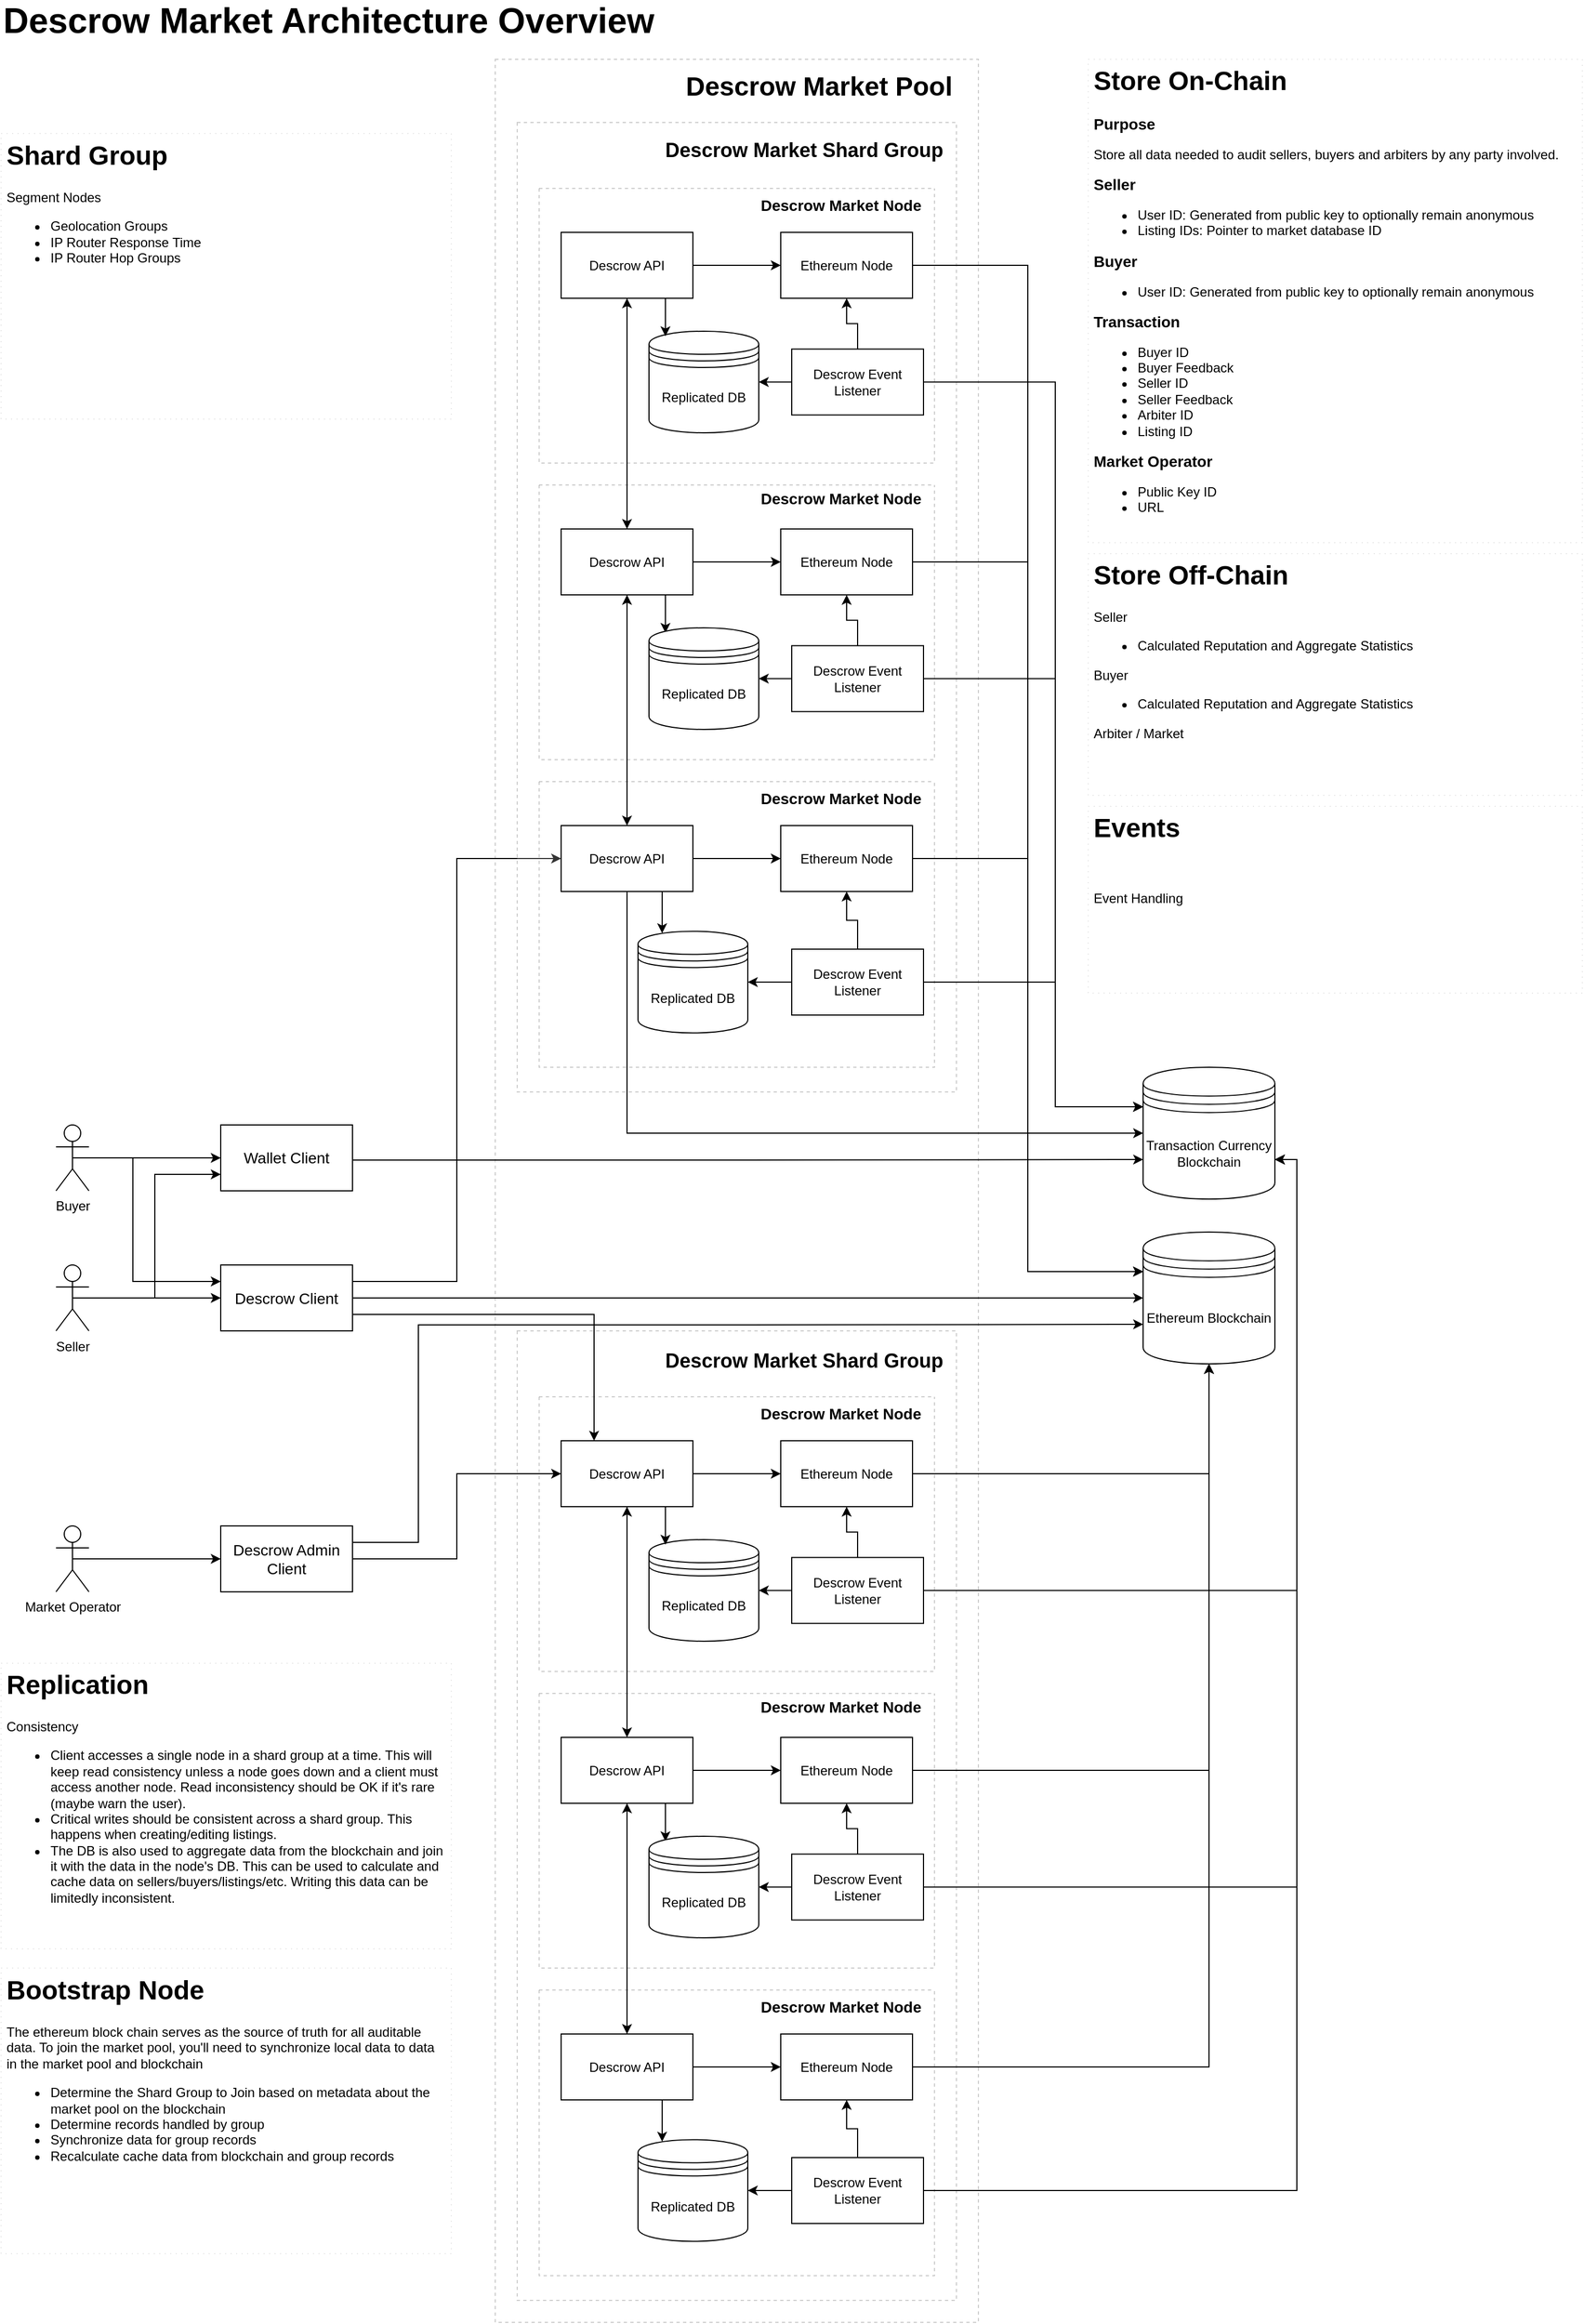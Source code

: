<mxfile version="20.3.0" type="device"><diagram id="4SYXTvYhCKzH0S9V3mdc" name="Page-1"><mxGraphModel dx="1867" dy="3417" grid="1" gridSize="10" guides="1" tooltips="1" connect="1" arrows="1" fold="1" page="1" pageScale="1" pageWidth="850" pageHeight="1100" math="0" shadow="0"><root><mxCell id="0"/><mxCell id="1" parent="0"/><mxCell id="hU6dBp0h9KIgF-U4AlRv-44" value="" style="whiteSpace=wrap;html=1;dashed=1;fontSize=14;fillColor=default;opacity=20;" parent="1" vertex="1"><mxGeometry x="470" y="-2130" width="440" height="2060" as="geometry"/></mxCell><mxCell id="CXzWnXxWSU0eWp2F25f5-41" value="" style="whiteSpace=wrap;html=1;dashed=1;fontSize=14;fillColor=default;opacity=20;" parent="1" vertex="1"><mxGeometry x="490" y="-972.5" width="400" height="882.5" as="geometry"/></mxCell><mxCell id="CXzWnXxWSU0eWp2F25f5-1" value="Ethereum Blockchain" style="shape=datastore;whiteSpace=wrap;html=1;" parent="1" vertex="1"><mxGeometry x="1060" y="-1062.5" width="120" height="120" as="geometry"/></mxCell><mxCell id="CXzWnXxWSU0eWp2F25f5-3" value="&lt;h1&gt;Store On-Chain&lt;/h1&gt;&lt;p&gt;&lt;span style=&quot;font-size: 14px;&quot;&gt;&lt;b&gt;Purpose&lt;/b&gt;&lt;/span&gt;&lt;/p&gt;&lt;p&gt;Store all data needed to audit sellers, buyers and arbiters by any party involved.&lt;/p&gt;&lt;p&gt;&lt;b&gt;&lt;font style=&quot;font-size: 14px;&quot;&gt;Seller&lt;/font&gt;&lt;/b&gt;&lt;/p&gt;&lt;p&gt;&lt;/p&gt;&lt;ul&gt;&lt;li&gt;User ID: Generated from public key to optionally remain anonymous&lt;/li&gt;&lt;li&gt;Listing IDs: Pointer to market database ID&lt;/li&gt;&lt;/ul&gt;&lt;p&gt;&lt;/p&gt;&lt;p&gt;&lt;b&gt;&lt;font style=&quot;font-size: 14px;&quot;&gt;Buyer&lt;/font&gt;&lt;/b&gt;&lt;/p&gt;&lt;ul&gt;&lt;li&gt;User ID: Generated from public key to optionally remain anonymous&lt;/li&gt;&lt;/ul&gt;&lt;p&gt;&lt;b&gt;&lt;font style=&quot;font-size: 14px;&quot;&gt;Transaction&lt;/font&gt;&lt;/b&gt;&lt;/p&gt;&lt;p&gt;&lt;/p&gt;&lt;ul&gt;&lt;li&gt;Buyer ID&lt;/li&gt;&lt;li&gt;Buyer Feedback&lt;/li&gt;&lt;li&gt;Seller ID&lt;/li&gt;&lt;li&gt;Seller Feedback&lt;/li&gt;&lt;li&gt;Arbiter ID&lt;/li&gt;&lt;li&gt;Listing ID&lt;/li&gt;&lt;/ul&gt;&lt;p&gt;&lt;/p&gt;&lt;p&gt;&lt;span style=&quot;font-size: 14px;&quot;&gt;&lt;b&gt;Market Operator&lt;/b&gt;&lt;/span&gt;&lt;/p&gt;&lt;p&gt;&lt;/p&gt;&lt;ul&gt;&lt;li&gt;Public Key ID&lt;/li&gt;&lt;li&gt;URL&lt;/li&gt;&lt;/ul&gt;&lt;p&gt;&lt;/p&gt;" style="text;html=1;fillColor=default;spacing=5;spacingTop=-20;whiteSpace=wrap;overflow=hidden;dashed=1;dashPattern=1 4;strokeColor=#878787;opacity=20;" parent="1" vertex="1"><mxGeometry x="1010" y="-2130" width="450" height="440" as="geometry"/></mxCell><mxCell id="rEeF9iGyH6-HWNjxxXI2-4" style="edgeStyle=orthogonalEdgeStyle;rounded=0;orthogonalLoop=1;jettySize=auto;html=1;exitX=0.5;exitY=0.5;exitDx=0;exitDy=0;exitPerimeter=0;entryX=0;entryY=0.5;entryDx=0;entryDy=0;" edge="1" parent="1" source="CXzWnXxWSU0eWp2F25f5-11" target="CXzWnXxWSU0eWp2F25f5-84"><mxGeometry relative="1" as="geometry"/></mxCell><mxCell id="rEeF9iGyH6-HWNjxxXI2-9" style="edgeStyle=orthogonalEdgeStyle;rounded=0;orthogonalLoop=1;jettySize=auto;html=1;exitX=0.5;exitY=0.5;exitDx=0;exitDy=0;exitPerimeter=0;entryX=0;entryY=0.25;entryDx=0;entryDy=0;" edge="1" parent="1" source="CXzWnXxWSU0eWp2F25f5-11" target="CXzWnXxWSU0eWp2F25f5-27"><mxGeometry relative="1" as="geometry"><Array as="points"><mxPoint x="140" y="-1130"/><mxPoint x="140" y="-1017"/></Array></mxGeometry></mxCell><mxCell id="CXzWnXxWSU0eWp2F25f5-11" value="Buyer" style="shape=umlActor;verticalLabelPosition=bottom;verticalAlign=top;html=1;outlineConnect=0;" parent="1" vertex="1"><mxGeometry x="70" y="-1160" width="30" height="60" as="geometry"/></mxCell><mxCell id="rEeF9iGyH6-HWNjxxXI2-5" style="edgeStyle=orthogonalEdgeStyle;rounded=0;orthogonalLoop=1;jettySize=auto;html=1;exitX=0.5;exitY=0.5;exitDx=0;exitDy=0;exitPerimeter=0;entryX=0;entryY=0.5;entryDx=0;entryDy=0;" edge="1" parent="1" source="CXzWnXxWSU0eWp2F25f5-13" target="CXzWnXxWSU0eWp2F25f5-27"><mxGeometry relative="1" as="geometry"/></mxCell><mxCell id="rEeF9iGyH6-HWNjxxXI2-7" style="edgeStyle=orthogonalEdgeStyle;rounded=0;orthogonalLoop=1;jettySize=auto;html=1;exitX=0.5;exitY=0.5;exitDx=0;exitDy=0;exitPerimeter=0;entryX=0;entryY=0.75;entryDx=0;entryDy=0;" edge="1" parent="1" source="CXzWnXxWSU0eWp2F25f5-13" target="CXzWnXxWSU0eWp2F25f5-84"><mxGeometry relative="1" as="geometry"/></mxCell><mxCell id="CXzWnXxWSU0eWp2F25f5-13" value="Seller" style="shape=umlActor;verticalLabelPosition=bottom;verticalAlign=top;html=1;outlineConnect=0;" parent="1" vertex="1"><mxGeometry x="70" y="-1032.5" width="30" height="60" as="geometry"/></mxCell><mxCell id="CXzWnXxWSU0eWp2F25f5-15" value="&lt;h1&gt;Store Off-Chain&lt;/h1&gt;&lt;p&gt;Seller&lt;/p&gt;&lt;p&gt;&lt;/p&gt;&lt;ul&gt;&lt;li&gt;&lt;span style=&quot;background-color: initial;&quot;&gt;Calculated Reputation and Aggregate Statistics&lt;/span&gt;&lt;/li&gt;&lt;/ul&gt;&lt;p&gt;&lt;/p&gt;&lt;p&gt;&lt;/p&gt;&lt;p&gt;Buyer&lt;/p&gt;&lt;ul&gt;&lt;li&gt;Calculated Reputation and Aggregate Statistics&lt;/li&gt;&lt;/ul&gt;&lt;p&gt;Arbiter / Market&lt;/p&gt;&lt;p&gt;&lt;br&gt;&lt;/p&gt;&lt;p&gt;&lt;br&gt;&lt;/p&gt;" style="text;html=1;fillColor=default;spacing=5;spacingTop=-20;whiteSpace=wrap;overflow=hidden;dashed=1;dashPattern=1 4;strokeColor=#878787;opacity=20;" parent="1" vertex="1"><mxGeometry x="1010" y="-1680" width="450" height="220" as="geometry"/></mxCell><mxCell id="CXzWnXxWSU0eWp2F25f5-31" style="edgeStyle=orthogonalEdgeStyle;orthogonalLoop=1;jettySize=auto;html=1;exitX=1;exitY=0.5;exitDx=0;exitDy=0;entryX=0;entryY=0.5;entryDx=0;entryDy=0;fontSize=14;rounded=0;" parent="1" source="CXzWnXxWSU0eWp2F25f5-27" target="CXzWnXxWSU0eWp2F25f5-1" edge="1"><mxGeometry relative="1" as="geometry"/></mxCell><mxCell id="CXzWnXxWSU0eWp2F25f5-80" style="edgeStyle=orthogonalEdgeStyle;orthogonalLoop=1;jettySize=auto;html=1;exitX=1;exitY=0.75;exitDx=0;exitDy=0;entryX=0.25;entryY=0;entryDx=0;entryDy=0;fontSize=14;rounded=0;" parent="1" source="CXzWnXxWSU0eWp2F25f5-27" target="CXzWnXxWSU0eWp2F25f5-21" edge="1"><mxGeometry relative="1" as="geometry"/></mxCell><mxCell id="hU6dBp0h9KIgF-U4AlRv-48" style="edgeStyle=orthogonalEdgeStyle;orthogonalLoop=1;jettySize=auto;html=1;exitX=1;exitY=0.25;exitDx=0;exitDy=0;entryX=0;entryY=0.5;entryDx=0;entryDy=0;fontSize=24;rounded=0;" parent="1" source="CXzWnXxWSU0eWp2F25f5-27" target="hU6dBp0h9KIgF-U4AlRv-24" edge="1"><mxGeometry relative="1" as="geometry"/></mxCell><mxCell id="CXzWnXxWSU0eWp2F25f5-27" value="&lt;span style=&quot;font-weight: normal;&quot;&gt;Descrow Client&lt;/span&gt;" style="whiteSpace=wrap;html=1;fontSize=14;fontStyle=1;" parent="1" vertex="1"><mxGeometry x="220" y="-1032.5" width="120" height="60" as="geometry"/></mxCell><mxCell id="CXzWnXxWSU0eWp2F25f5-37" value="" style="swimlane;startSize=0;fontSize=14;dashed=1;fillColor=default;opacity=20;" parent="1" vertex="1"><mxGeometry x="510" y="-912.5" width="360" height="250" as="geometry"/></mxCell><mxCell id="CXzWnXxWSU0eWp2F25f5-21" value="Descrow API" style="whiteSpace=wrap;html=1;" parent="CXzWnXxWSU0eWp2F25f5-37" vertex="1"><mxGeometry x="20" y="40" width="120" height="60" as="geometry"/></mxCell><mxCell id="CXzWnXxWSU0eWp2F25f5-10" value="Ethereum Node" style="whiteSpace=wrap;html=1;" parent="CXzWnXxWSU0eWp2F25f5-37" vertex="1"><mxGeometry x="220" y="40" width="120" height="60" as="geometry"/></mxCell><mxCell id="CXzWnXxWSU0eWp2F25f5-33" style="edgeStyle=orthogonalEdgeStyle;orthogonalLoop=1;jettySize=auto;html=1;exitX=1;exitY=0.5;exitDx=0;exitDy=0;entryX=0;entryY=0.5;entryDx=0;entryDy=0;fontSize=14;rounded=0;" parent="CXzWnXxWSU0eWp2F25f5-37" source="CXzWnXxWSU0eWp2F25f5-21" target="CXzWnXxWSU0eWp2F25f5-10" edge="1"><mxGeometry relative="1" as="geometry"/></mxCell><mxCell id="CXzWnXxWSU0eWp2F25f5-2" value="Replicated DB" style="shape=datastore;whiteSpace=wrap;html=1;" parent="CXzWnXxWSU0eWp2F25f5-37" vertex="1"><mxGeometry x="100" y="130" width="100" height="92.5" as="geometry"/></mxCell><mxCell id="CXzWnXxWSU0eWp2F25f5-38" value="&lt;b&gt;Descrow Market Node&lt;/b&gt;" style="text;html=1;strokeColor=none;fillColor=none;align=right;verticalAlign=middle;whiteSpace=wrap;fontSize=14;" parent="CXzWnXxWSU0eWp2F25f5-37" vertex="1"><mxGeometry x="200" width="150" height="30" as="geometry"/></mxCell><mxCell id="CXzWnXxWSU0eWp2F25f5-90" style="edgeStyle=orthogonalEdgeStyle;orthogonalLoop=1;jettySize=auto;html=1;exitX=0.75;exitY=1;exitDx=0;exitDy=0;entryX=0.15;entryY=0.05;entryDx=0;entryDy=0;fontSize=14;entryPerimeter=0;rounded=0;" parent="CXzWnXxWSU0eWp2F25f5-37" source="CXzWnXxWSU0eWp2F25f5-21" target="CXzWnXxWSU0eWp2F25f5-2" edge="1"><mxGeometry relative="1" as="geometry"><mxPoint x="110" y="120" as="sourcePoint"/><mxPoint x="110" y="330" as="targetPoint"/></mxGeometry></mxCell><mxCell id="CXzWnXxWSU0eWp2F25f5-134" style="edgeStyle=orthogonalEdgeStyle;orthogonalLoop=1;jettySize=auto;html=1;exitX=0.5;exitY=0;exitDx=0;exitDy=0;entryX=0.5;entryY=1;entryDx=0;entryDy=0;fontSize=16;rounded=0;" parent="CXzWnXxWSU0eWp2F25f5-37" source="CXzWnXxWSU0eWp2F25f5-132" target="CXzWnXxWSU0eWp2F25f5-10" edge="1"><mxGeometry relative="1" as="geometry"/></mxCell><mxCell id="CXzWnXxWSU0eWp2F25f5-132" value="Descrow Event Listener" style="whiteSpace=wrap;html=1;" parent="CXzWnXxWSU0eWp2F25f5-37" vertex="1"><mxGeometry x="230" y="146.25" width="120" height="60" as="geometry"/></mxCell><mxCell id="CXzWnXxWSU0eWp2F25f5-133" style="edgeStyle=orthogonalEdgeStyle;orthogonalLoop=1;jettySize=auto;html=1;exitX=0;exitY=0.5;exitDx=0;exitDy=0;entryX=1;entryY=0.5;entryDx=0;entryDy=0;fontSize=16;rounded=0;" parent="CXzWnXxWSU0eWp2F25f5-37" source="CXzWnXxWSU0eWp2F25f5-132" target="CXzWnXxWSU0eWp2F25f5-2" edge="1"><mxGeometry relative="1" as="geometry"/></mxCell><mxCell id="CXzWnXxWSU0eWp2F25f5-35" style="edgeStyle=orthogonalEdgeStyle;orthogonalLoop=1;jettySize=auto;html=1;exitX=1;exitY=0.5;exitDx=0;exitDy=0;entryX=0.5;entryY=1;entryDx=0;entryDy=0;fontSize=14;rounded=0;" parent="1" source="CXzWnXxWSU0eWp2F25f5-10" target="CXzWnXxWSU0eWp2F25f5-1" edge="1"><mxGeometry relative="1" as="geometry"/></mxCell><mxCell id="CXzWnXxWSU0eWp2F25f5-42" value="&lt;b style=&quot;font-size: 18px;&quot;&gt;&lt;font style=&quot;font-size: 18px;&quot;&gt;Descrow Market Shard Group&lt;/font&gt;&lt;/b&gt;" style="text;html=1;strokeColor=none;fillColor=none;align=right;verticalAlign=middle;whiteSpace=wrap;fontSize=18;" parent="1" vertex="1"><mxGeometry x="620" y="-960" width="260" height="30" as="geometry"/></mxCell><mxCell id="CXzWnXxWSU0eWp2F25f5-57" value="" style="swimlane;startSize=0;fontSize=14;dashed=1;fillColor=default;opacity=20;" parent="1" vertex="1"><mxGeometry x="510" y="-642.5" width="360" height="250" as="geometry"/></mxCell><mxCell id="CXzWnXxWSU0eWp2F25f5-135" style="edgeStyle=orthogonalEdgeStyle;orthogonalLoop=1;jettySize=auto;html=1;exitX=0.75;exitY=1;exitDx=0;exitDy=0;entryX=0.15;entryY=0.05;entryDx=0;entryDy=0;entryPerimeter=0;fontSize=16;rounded=0;" parent="CXzWnXxWSU0eWp2F25f5-57" source="CXzWnXxWSU0eWp2F25f5-58" target="CXzWnXxWSU0eWp2F25f5-62" edge="1"><mxGeometry relative="1" as="geometry"/></mxCell><mxCell id="CXzWnXxWSU0eWp2F25f5-58" value="Descrow API" style="whiteSpace=wrap;html=1;" parent="CXzWnXxWSU0eWp2F25f5-57" vertex="1"><mxGeometry x="20" y="40" width="120" height="60" as="geometry"/></mxCell><mxCell id="CXzWnXxWSU0eWp2F25f5-59" value="Ethereum Node" style="whiteSpace=wrap;html=1;" parent="CXzWnXxWSU0eWp2F25f5-57" vertex="1"><mxGeometry x="220" y="40" width="120" height="60" as="geometry"/></mxCell><mxCell id="CXzWnXxWSU0eWp2F25f5-60" style="edgeStyle=orthogonalEdgeStyle;orthogonalLoop=1;jettySize=auto;html=1;exitX=1;exitY=0.5;exitDx=0;exitDy=0;entryX=0;entryY=0.5;entryDx=0;entryDy=0;fontSize=14;rounded=0;" parent="CXzWnXxWSU0eWp2F25f5-57" source="CXzWnXxWSU0eWp2F25f5-58" target="CXzWnXxWSU0eWp2F25f5-59" edge="1"><mxGeometry relative="1" as="geometry"/></mxCell><mxCell id="CXzWnXxWSU0eWp2F25f5-62" value="Replicated DB" style="shape=datastore;whiteSpace=wrap;html=1;" parent="CXzWnXxWSU0eWp2F25f5-57" vertex="1"><mxGeometry x="100" y="130" width="100" height="92.5" as="geometry"/></mxCell><mxCell id="CXzWnXxWSU0eWp2F25f5-142" style="edgeStyle=orthogonalEdgeStyle;orthogonalLoop=1;jettySize=auto;html=1;exitX=0.5;exitY=0;exitDx=0;exitDy=0;entryX=0.5;entryY=1;entryDx=0;entryDy=0;fontSize=16;rounded=0;" parent="CXzWnXxWSU0eWp2F25f5-57" source="CXzWnXxWSU0eWp2F25f5-136" target="CXzWnXxWSU0eWp2F25f5-59" edge="1"><mxGeometry relative="1" as="geometry"/></mxCell><mxCell id="CXzWnXxWSU0eWp2F25f5-143" style="edgeStyle=orthogonalEdgeStyle;orthogonalLoop=1;jettySize=auto;html=1;exitX=0;exitY=0.5;exitDx=0;exitDy=0;entryX=1;entryY=0.5;entryDx=0;entryDy=0;fontSize=16;rounded=0;" parent="CXzWnXxWSU0eWp2F25f5-57" source="CXzWnXxWSU0eWp2F25f5-136" target="CXzWnXxWSU0eWp2F25f5-62" edge="1"><mxGeometry relative="1" as="geometry"/></mxCell><mxCell id="CXzWnXxWSU0eWp2F25f5-136" value="Descrow Event Listener" style="whiteSpace=wrap;html=1;" parent="CXzWnXxWSU0eWp2F25f5-57" vertex="1"><mxGeometry x="230" y="146.25" width="120" height="60" as="geometry"/></mxCell><mxCell id="hU6dBp0h9KIgF-U4AlRv-46" value="Descrow Market Node" style="text;html=1;strokeColor=none;fillColor=none;align=right;verticalAlign=middle;whiteSpace=wrap;fontSize=14;fontStyle=1;" parent="CXzWnXxWSU0eWp2F25f5-57" vertex="1"><mxGeometry x="200" y="-2.5" width="150" height="30" as="geometry"/></mxCell><mxCell id="CXzWnXxWSU0eWp2F25f5-71" value="" style="swimlane;startSize=0;fontSize=14;dashed=1;fillColor=default;opacity=20;" parent="1" vertex="1"><mxGeometry x="510" y="-372.5" width="360" height="260" as="geometry"/></mxCell><mxCell id="CXzWnXxWSU0eWp2F25f5-72" value="Descrow API" style="whiteSpace=wrap;html=1;" parent="CXzWnXxWSU0eWp2F25f5-71" vertex="1"><mxGeometry x="20" y="40" width="120" height="60" as="geometry"/></mxCell><mxCell id="CXzWnXxWSU0eWp2F25f5-73" value="Ethereum Node" style="whiteSpace=wrap;html=1;" parent="CXzWnXxWSU0eWp2F25f5-71" vertex="1"><mxGeometry x="220" y="40" width="120" height="60" as="geometry"/></mxCell><mxCell id="CXzWnXxWSU0eWp2F25f5-74" style="edgeStyle=orthogonalEdgeStyle;orthogonalLoop=1;jettySize=auto;html=1;exitX=1;exitY=0.5;exitDx=0;exitDy=0;entryX=0;entryY=0.5;entryDx=0;entryDy=0;fontSize=14;rounded=0;" parent="CXzWnXxWSU0eWp2F25f5-71" source="CXzWnXxWSU0eWp2F25f5-72" target="CXzWnXxWSU0eWp2F25f5-73" edge="1"><mxGeometry relative="1" as="geometry"/></mxCell><mxCell id="CXzWnXxWSU0eWp2F25f5-75" style="edgeStyle=orthogonalEdgeStyle;orthogonalLoop=1;jettySize=auto;html=1;exitX=0.75;exitY=1;exitDx=0;exitDy=0;entryX=0.22;entryY=0.019;entryDx=0;entryDy=0;fontSize=14;entryPerimeter=0;rounded=0;" parent="CXzWnXxWSU0eWp2F25f5-71" source="CXzWnXxWSU0eWp2F25f5-72" target="CXzWnXxWSU0eWp2F25f5-76" edge="1"><mxGeometry relative="1" as="geometry"/></mxCell><mxCell id="CXzWnXxWSU0eWp2F25f5-76" value="Replicated DB" style="shape=datastore;whiteSpace=wrap;html=1;" parent="CXzWnXxWSU0eWp2F25f5-71" vertex="1"><mxGeometry x="90" y="136.25" width="100" height="92.5" as="geometry"/></mxCell><mxCell id="CXzWnXxWSU0eWp2F25f5-77" value="Descrow Market Node" style="text;html=1;strokeColor=none;fillColor=none;align=center;verticalAlign=middle;whiteSpace=wrap;fontSize=14;fontStyle=1;" parent="CXzWnXxWSU0eWp2F25f5-71" vertex="1"><mxGeometry x="200" width="150" height="30" as="geometry"/></mxCell><mxCell id="CXzWnXxWSU0eWp2F25f5-137" value="Descrow Event Listener" style="whiteSpace=wrap;html=1;" parent="CXzWnXxWSU0eWp2F25f5-71" vertex="1"><mxGeometry x="230" y="152.5" width="120" height="60" as="geometry"/></mxCell><mxCell id="CXzWnXxWSU0eWp2F25f5-140" style="edgeStyle=orthogonalEdgeStyle;orthogonalLoop=1;jettySize=auto;html=1;exitX=0;exitY=0.5;exitDx=0;exitDy=0;entryX=1;entryY=0.5;entryDx=0;entryDy=0;fontSize=16;rounded=0;" parent="CXzWnXxWSU0eWp2F25f5-71" source="CXzWnXxWSU0eWp2F25f5-137" target="CXzWnXxWSU0eWp2F25f5-76" edge="1"><mxGeometry relative="1" as="geometry"/></mxCell><mxCell id="CXzWnXxWSU0eWp2F25f5-141" style="edgeStyle=orthogonalEdgeStyle;orthogonalLoop=1;jettySize=auto;html=1;exitX=0.5;exitY=0;exitDx=0;exitDy=0;entryX=0.5;entryY=1;entryDx=0;entryDy=0;fontSize=16;rounded=0;" parent="CXzWnXxWSU0eWp2F25f5-71" source="CXzWnXxWSU0eWp2F25f5-137" target="CXzWnXxWSU0eWp2F25f5-73" edge="1"><mxGeometry relative="1" as="geometry"/></mxCell><mxCell id="CXzWnXxWSU0eWp2F25f5-83" value="Transaction Currency Blockchain" style="shape=datastore;whiteSpace=wrap;html=1;" parent="1" vertex="1"><mxGeometry x="1060" y="-1212.5" width="120" height="120" as="geometry"/></mxCell><mxCell id="CXzWnXxWSU0eWp2F25f5-96" style="edgeStyle=orthogonalEdgeStyle;orthogonalLoop=1;jettySize=auto;html=1;exitX=1;exitY=0.5;exitDx=0;exitDy=0;entryX=0;entryY=0.7;entryDx=0;entryDy=0;fontSize=16;rounded=0;" parent="1" source="CXzWnXxWSU0eWp2F25f5-84" target="CXzWnXxWSU0eWp2F25f5-83" edge="1"><mxGeometry relative="1" as="geometry"><Array as="points"><mxPoint x="340" y="-1128"/><mxPoint x="700" y="-1128"/></Array></mxGeometry></mxCell><mxCell id="CXzWnXxWSU0eWp2F25f5-84" value="Wallet Client" style="whiteSpace=wrap;html=1;fontSize=14;" parent="1" vertex="1"><mxGeometry x="220" y="-1160" width="120" height="60" as="geometry"/></mxCell><mxCell id="CXzWnXxWSU0eWp2F25f5-85" style="edgeStyle=orthogonalEdgeStyle;orthogonalLoop=1;jettySize=auto;html=1;exitX=1;exitY=0.5;exitDx=0;exitDy=0;entryX=0.5;entryY=1;entryDx=0;entryDy=0;fontSize=14;rounded=0;" parent="1" source="CXzWnXxWSU0eWp2F25f5-59" target="CXzWnXxWSU0eWp2F25f5-1" edge="1"><mxGeometry relative="1" as="geometry"/></mxCell><mxCell id="CXzWnXxWSU0eWp2F25f5-86" style="edgeStyle=orthogonalEdgeStyle;orthogonalLoop=1;jettySize=auto;html=1;exitX=1;exitY=0.5;exitDx=0;exitDy=0;fontSize=14;entryX=0.5;entryY=1;entryDx=0;entryDy=0;rounded=0;" parent="1" source="CXzWnXxWSU0eWp2F25f5-73" target="CXzWnXxWSU0eWp2F25f5-1" edge="1"><mxGeometry relative="1" as="geometry"><mxPoint x="970" y="-940" as="targetPoint"/></mxGeometry></mxCell><mxCell id="CXzWnXxWSU0eWp2F25f5-34" style="edgeStyle=orthogonalEdgeStyle;orthogonalLoop=1;jettySize=auto;html=1;exitX=0.5;exitY=1;exitDx=0;exitDy=0;entryX=0.5;entryY=0;entryDx=0;entryDy=0;fontSize=14;rounded=0;" parent="1" source="CXzWnXxWSU0eWp2F25f5-21" target="CXzWnXxWSU0eWp2F25f5-58" edge="1"><mxGeometry relative="1" as="geometry"/></mxCell><mxCell id="CXzWnXxWSU0eWp2F25f5-91" style="edgeStyle=orthogonalEdgeStyle;orthogonalLoop=1;jettySize=auto;html=1;exitX=0.5;exitY=0;exitDx=0;exitDy=0;entryX=0.5;entryY=1;entryDx=0;entryDy=0;fontSize=14;rounded=0;" parent="1" source="CXzWnXxWSU0eWp2F25f5-58" target="CXzWnXxWSU0eWp2F25f5-21" edge="1"><mxGeometry relative="1" as="geometry"/></mxCell><mxCell id="CXzWnXxWSU0eWp2F25f5-92" style="edgeStyle=orthogonalEdgeStyle;orthogonalLoop=1;jettySize=auto;html=1;exitX=0.5;exitY=1;exitDx=0;exitDy=0;entryX=0.5;entryY=0;entryDx=0;entryDy=0;fontSize=14;rounded=0;" parent="1" source="CXzWnXxWSU0eWp2F25f5-58" target="CXzWnXxWSU0eWp2F25f5-72" edge="1"><mxGeometry relative="1" as="geometry"/></mxCell><mxCell id="CXzWnXxWSU0eWp2F25f5-93" style="edgeStyle=orthogonalEdgeStyle;orthogonalLoop=1;jettySize=auto;html=1;exitX=0.5;exitY=0;exitDx=0;exitDy=0;entryX=0.5;entryY=1;entryDx=0;entryDy=0;fontSize=14;rounded=0;" parent="1" source="CXzWnXxWSU0eWp2F25f5-72" target="CXzWnXxWSU0eWp2F25f5-58" edge="1"><mxGeometry relative="1" as="geometry"/></mxCell><mxCell id="CXzWnXxWSU0eWp2F25f5-99" style="edgeStyle=orthogonalEdgeStyle;orthogonalLoop=1;jettySize=auto;html=1;exitX=0.5;exitY=0.5;exitDx=0;exitDy=0;exitPerimeter=0;entryX=0;entryY=0.5;entryDx=0;entryDy=0;fontSize=16;rounded=0;" parent="1" source="CXzWnXxWSU0eWp2F25f5-14" target="CXzWnXxWSU0eWp2F25f5-98" edge="1"><mxGeometry relative="1" as="geometry"/></mxCell><mxCell id="CXzWnXxWSU0eWp2F25f5-14" value="Market Operator" style="shape=umlActor;verticalLabelPosition=bottom;verticalAlign=top;html=1;outlineConnect=0;" parent="1" vertex="1"><mxGeometry x="70" y="-795" width="30" height="60" as="geometry"/></mxCell><mxCell id="CXzWnXxWSU0eWp2F25f5-100" style="edgeStyle=orthogonalEdgeStyle;orthogonalLoop=1;jettySize=auto;html=1;exitX=1;exitY=0.5;exitDx=0;exitDy=0;entryX=0;entryY=0.5;entryDx=0;entryDy=0;fontSize=16;rounded=0;" parent="1" source="CXzWnXxWSU0eWp2F25f5-98" target="CXzWnXxWSU0eWp2F25f5-21" edge="1"><mxGeometry relative="1" as="geometry"/></mxCell><mxCell id="tn50CJPxoKOETZfmNagI-6" style="edgeStyle=orthogonalEdgeStyle;rounded=0;orthogonalLoop=1;jettySize=auto;html=1;exitX=1;exitY=0.25;exitDx=0;exitDy=0;entryX=0;entryY=0.7;entryDx=0;entryDy=0;fontSize=32;endArrow=classic;startSize=6;endSize=6;endFill=1;" parent="1" source="CXzWnXxWSU0eWp2F25f5-98" target="CXzWnXxWSU0eWp2F25f5-1" edge="1"><mxGeometry relative="1" as="geometry"><Array as="points"><mxPoint x="400" y="-780"/><mxPoint x="400" y="-978"/><mxPoint x="700" y="-978"/></Array></mxGeometry></mxCell><mxCell id="CXzWnXxWSU0eWp2F25f5-98" value="Descrow Admin Client" style="whiteSpace=wrap;html=1;fontSize=14;" parent="1" vertex="1"><mxGeometry x="220" y="-795" width="120" height="60" as="geometry"/></mxCell><mxCell id="CXzWnXxWSU0eWp2F25f5-101" value="&lt;h1&gt;Replication&lt;/h1&gt;&lt;p&gt;Consistency&lt;/p&gt;&lt;p&gt;&lt;/p&gt;&lt;ul&gt;&lt;li&gt;Client accesses a single node in a shard group at a time. This will keep read consistency unless a node goes down and a client must access another node. Read inconsistency should be OK if it's rare (maybe warn the user).&lt;/li&gt;&lt;li&gt;Critical writes should be consistent across a shard group. This happens when creating/editing listings.&lt;/li&gt;&lt;li&gt;The DB is also used to aggregate data from the blockchain and join it with the data in the node's DB. This can be used to calculate and cache data on sellers/buyers/listings/etc. Writing this data can be limitedly inconsistent.&lt;/li&gt;&lt;/ul&gt;&lt;p&gt;&lt;/p&gt;" style="text;html=1;fillColor=default;spacing=5;spacingTop=-20;whiteSpace=wrap;overflow=hidden;dashed=1;dashPattern=1 4;strokeColor=#878787;fillStyle=auto;gradientColor=none;opacity=20;" parent="1" vertex="1"><mxGeometry x="20" y="-670" width="410" height="260" as="geometry"/></mxCell><mxCell id="hU6dBp0h9KIgF-U4AlRv-1" value="" style="whiteSpace=wrap;html=1;dashed=1;fontSize=14;fillColor=default;opacity=20;" parent="1" vertex="1"><mxGeometry x="490" y="-2072.5" width="400" height="882.5" as="geometry"/></mxCell><mxCell id="hU6dBp0h9KIgF-U4AlRv-2" value="" style="swimlane;startSize=0;fontSize=14;dashed=1;fillColor=default;opacity=20;" parent="1" vertex="1"><mxGeometry x="510" y="-2012.5" width="360" height="250" as="geometry"/></mxCell><mxCell id="hU6dBp0h9KIgF-U4AlRv-3" value="Descrow API" style="whiteSpace=wrap;html=1;" parent="hU6dBp0h9KIgF-U4AlRv-2" vertex="1"><mxGeometry x="20" y="40" width="120" height="60" as="geometry"/></mxCell><mxCell id="hU6dBp0h9KIgF-U4AlRv-4" value="Ethereum Node" style="whiteSpace=wrap;html=1;" parent="hU6dBp0h9KIgF-U4AlRv-2" vertex="1"><mxGeometry x="220" y="40" width="120" height="60" as="geometry"/></mxCell><mxCell id="hU6dBp0h9KIgF-U4AlRv-5" style="edgeStyle=orthogonalEdgeStyle;orthogonalLoop=1;jettySize=auto;html=1;exitX=1;exitY=0.5;exitDx=0;exitDy=0;entryX=0;entryY=0.5;entryDx=0;entryDy=0;fontSize=14;rounded=0;" parent="hU6dBp0h9KIgF-U4AlRv-2" source="hU6dBp0h9KIgF-U4AlRv-3" target="hU6dBp0h9KIgF-U4AlRv-4" edge="1"><mxGeometry relative="1" as="geometry"/></mxCell><mxCell id="hU6dBp0h9KIgF-U4AlRv-6" value="Replicated DB" style="shape=datastore;whiteSpace=wrap;html=1;" parent="hU6dBp0h9KIgF-U4AlRv-2" vertex="1"><mxGeometry x="100" y="130" width="100" height="92.5" as="geometry"/></mxCell><mxCell id="hU6dBp0h9KIgF-U4AlRv-7" value="Descrow Market Node" style="text;html=1;strokeColor=none;fillColor=none;align=center;verticalAlign=middle;whiteSpace=wrap;fontSize=14;fontStyle=1;" parent="hU6dBp0h9KIgF-U4AlRv-2" vertex="1"><mxGeometry x="200" width="150" height="30" as="geometry"/></mxCell><mxCell id="hU6dBp0h9KIgF-U4AlRv-8" style="edgeStyle=orthogonalEdgeStyle;orthogonalLoop=1;jettySize=auto;html=1;exitX=0.75;exitY=1;exitDx=0;exitDy=0;entryX=0.15;entryY=0.05;entryDx=0;entryDy=0;fontSize=14;entryPerimeter=0;rounded=0;" parent="hU6dBp0h9KIgF-U4AlRv-2" source="hU6dBp0h9KIgF-U4AlRv-3" target="hU6dBp0h9KIgF-U4AlRv-6" edge="1"><mxGeometry relative="1" as="geometry"><mxPoint x="110" y="120" as="sourcePoint"/><mxPoint x="110" y="330" as="targetPoint"/></mxGeometry></mxCell><mxCell id="hU6dBp0h9KIgF-U4AlRv-9" style="edgeStyle=orthogonalEdgeStyle;orthogonalLoop=1;jettySize=auto;html=1;exitX=0.5;exitY=0;exitDx=0;exitDy=0;entryX=0.5;entryY=1;entryDx=0;entryDy=0;fontSize=16;rounded=0;" parent="hU6dBp0h9KIgF-U4AlRv-2" source="hU6dBp0h9KIgF-U4AlRv-10" target="hU6dBp0h9KIgF-U4AlRv-4" edge="1"><mxGeometry relative="1" as="geometry"/></mxCell><mxCell id="hU6dBp0h9KIgF-U4AlRv-10" value="Descrow Event Listener" style="whiteSpace=wrap;html=1;" parent="hU6dBp0h9KIgF-U4AlRv-2" vertex="1"><mxGeometry x="230" y="146.25" width="120" height="60" as="geometry"/></mxCell><mxCell id="hU6dBp0h9KIgF-U4AlRv-11" style="edgeStyle=orthogonalEdgeStyle;orthogonalLoop=1;jettySize=auto;html=1;exitX=0;exitY=0.5;exitDx=0;exitDy=0;entryX=1;entryY=0.5;entryDx=0;entryDy=0;fontSize=16;rounded=0;" parent="hU6dBp0h9KIgF-U4AlRv-2" source="hU6dBp0h9KIgF-U4AlRv-10" target="hU6dBp0h9KIgF-U4AlRv-6" edge="1"><mxGeometry relative="1" as="geometry"/></mxCell><mxCell id="hU6dBp0h9KIgF-U4AlRv-12" value="&lt;b style=&quot;font-size: 18px;&quot;&gt;&lt;font style=&quot;font-size: 18px;&quot;&gt;Descrow Market Shard Group&lt;/font&gt;&lt;/b&gt;" style="text;html=1;strokeColor=none;fillColor=none;align=right;verticalAlign=middle;whiteSpace=wrap;fontSize=18;" parent="1" vertex="1"><mxGeometry x="610" y="-2062.5" width="270" height="30" as="geometry"/></mxCell><mxCell id="hU6dBp0h9KIgF-U4AlRv-13" value="" style="swimlane;startSize=0;fontSize=14;dashed=1;fillColor=default;opacity=20;" parent="1" vertex="1"><mxGeometry x="510" y="-1742.5" width="360" height="250" as="geometry"/></mxCell><mxCell id="hU6dBp0h9KIgF-U4AlRv-14" style="edgeStyle=orthogonalEdgeStyle;orthogonalLoop=1;jettySize=auto;html=1;exitX=0.75;exitY=1;exitDx=0;exitDy=0;entryX=0.15;entryY=0.05;entryDx=0;entryDy=0;entryPerimeter=0;fontSize=16;rounded=0;" parent="hU6dBp0h9KIgF-U4AlRv-13" source="hU6dBp0h9KIgF-U4AlRv-15" target="hU6dBp0h9KIgF-U4AlRv-18" edge="1"><mxGeometry relative="1" as="geometry"/></mxCell><mxCell id="hU6dBp0h9KIgF-U4AlRv-15" value="Descrow API" style="whiteSpace=wrap;html=1;" parent="hU6dBp0h9KIgF-U4AlRv-13" vertex="1"><mxGeometry x="20" y="40" width="120" height="60" as="geometry"/></mxCell><mxCell id="hU6dBp0h9KIgF-U4AlRv-16" value="Ethereum Node" style="whiteSpace=wrap;html=1;" parent="hU6dBp0h9KIgF-U4AlRv-13" vertex="1"><mxGeometry x="220" y="40" width="120" height="60" as="geometry"/></mxCell><mxCell id="hU6dBp0h9KIgF-U4AlRv-17" style="edgeStyle=orthogonalEdgeStyle;orthogonalLoop=1;jettySize=auto;html=1;exitX=1;exitY=0.5;exitDx=0;exitDy=0;entryX=0;entryY=0.5;entryDx=0;entryDy=0;fontSize=14;rounded=0;" parent="hU6dBp0h9KIgF-U4AlRv-13" source="hU6dBp0h9KIgF-U4AlRv-15" target="hU6dBp0h9KIgF-U4AlRv-16" edge="1"><mxGeometry relative="1" as="geometry"/></mxCell><mxCell id="hU6dBp0h9KIgF-U4AlRv-18" value="Replicated DB" style="shape=datastore;whiteSpace=wrap;html=1;" parent="hU6dBp0h9KIgF-U4AlRv-13" vertex="1"><mxGeometry x="100" y="130" width="100" height="92.5" as="geometry"/></mxCell><mxCell id="hU6dBp0h9KIgF-U4AlRv-19" value="Descrow Market Node" style="text;html=1;strokeColor=none;fillColor=none;align=center;verticalAlign=middle;whiteSpace=wrap;fontSize=14;fontStyle=1;" parent="hU6dBp0h9KIgF-U4AlRv-13" vertex="1"><mxGeometry x="200" y="-2.5" width="150" height="30" as="geometry"/></mxCell><mxCell id="hU6dBp0h9KIgF-U4AlRv-20" style="edgeStyle=orthogonalEdgeStyle;orthogonalLoop=1;jettySize=auto;html=1;exitX=0.5;exitY=0;exitDx=0;exitDy=0;entryX=0.5;entryY=1;entryDx=0;entryDy=0;fontSize=16;rounded=0;" parent="hU6dBp0h9KIgF-U4AlRv-13" source="hU6dBp0h9KIgF-U4AlRv-22" target="hU6dBp0h9KIgF-U4AlRv-16" edge="1"><mxGeometry relative="1" as="geometry"/></mxCell><mxCell id="hU6dBp0h9KIgF-U4AlRv-21" style="edgeStyle=orthogonalEdgeStyle;orthogonalLoop=1;jettySize=auto;html=1;exitX=0;exitY=0.5;exitDx=0;exitDy=0;entryX=1;entryY=0.5;entryDx=0;entryDy=0;fontSize=16;rounded=0;" parent="hU6dBp0h9KIgF-U4AlRv-13" source="hU6dBp0h9KIgF-U4AlRv-22" target="hU6dBp0h9KIgF-U4AlRv-18" edge="1"><mxGeometry relative="1" as="geometry"/></mxCell><mxCell id="hU6dBp0h9KIgF-U4AlRv-22" value="Descrow Event Listener" style="whiteSpace=wrap;html=1;" parent="hU6dBp0h9KIgF-U4AlRv-13" vertex="1"><mxGeometry x="230" y="146.25" width="120" height="60" as="geometry"/></mxCell><mxCell id="hU6dBp0h9KIgF-U4AlRv-23" value="" style="swimlane;startSize=0;fontSize=14;dashed=1;fillColor=default;opacity=20;" parent="1" vertex="1"><mxGeometry x="510" y="-1472.5" width="360" height="260" as="geometry"/></mxCell><mxCell id="hU6dBp0h9KIgF-U4AlRv-24" value="Descrow API" style="whiteSpace=wrap;html=1;" parent="hU6dBp0h9KIgF-U4AlRv-23" vertex="1"><mxGeometry x="20" y="40" width="120" height="60" as="geometry"/></mxCell><mxCell id="hU6dBp0h9KIgF-U4AlRv-25" value="Ethereum Node" style="whiteSpace=wrap;html=1;" parent="hU6dBp0h9KIgF-U4AlRv-23" vertex="1"><mxGeometry x="220" y="40" width="120" height="60" as="geometry"/></mxCell><mxCell id="hU6dBp0h9KIgF-U4AlRv-26" style="edgeStyle=orthogonalEdgeStyle;orthogonalLoop=1;jettySize=auto;html=1;exitX=1;exitY=0.5;exitDx=0;exitDy=0;entryX=0;entryY=0.5;entryDx=0;entryDy=0;fontSize=14;rounded=0;" parent="hU6dBp0h9KIgF-U4AlRv-23" source="hU6dBp0h9KIgF-U4AlRv-24" target="hU6dBp0h9KIgF-U4AlRv-25" edge="1"><mxGeometry relative="1" as="geometry"/></mxCell><mxCell id="hU6dBp0h9KIgF-U4AlRv-27" style="edgeStyle=orthogonalEdgeStyle;orthogonalLoop=1;jettySize=auto;html=1;exitX=0.75;exitY=1;exitDx=0;exitDy=0;entryX=0.22;entryY=0.019;entryDx=0;entryDy=0;fontSize=14;entryPerimeter=0;rounded=0;" parent="hU6dBp0h9KIgF-U4AlRv-23" source="hU6dBp0h9KIgF-U4AlRv-24" target="hU6dBp0h9KIgF-U4AlRv-28" edge="1"><mxGeometry relative="1" as="geometry"/></mxCell><mxCell id="hU6dBp0h9KIgF-U4AlRv-28" value="Replicated DB" style="shape=datastore;whiteSpace=wrap;html=1;" parent="hU6dBp0h9KIgF-U4AlRv-23" vertex="1"><mxGeometry x="90" y="136.25" width="100" height="92.5" as="geometry"/></mxCell><mxCell id="hU6dBp0h9KIgF-U4AlRv-29" value="Descrow Market Node" style="text;html=1;strokeColor=none;fillColor=none;align=center;verticalAlign=middle;whiteSpace=wrap;fontSize=14;fontStyle=1;" parent="hU6dBp0h9KIgF-U4AlRv-23" vertex="1"><mxGeometry x="200" width="150" height="30" as="geometry"/></mxCell><mxCell id="hU6dBp0h9KIgF-U4AlRv-30" value="Descrow Event Listener" style="whiteSpace=wrap;html=1;" parent="hU6dBp0h9KIgF-U4AlRv-23" vertex="1"><mxGeometry x="230" y="152.5" width="120" height="60" as="geometry"/></mxCell><mxCell id="hU6dBp0h9KIgF-U4AlRv-31" style="edgeStyle=orthogonalEdgeStyle;orthogonalLoop=1;jettySize=auto;html=1;exitX=0;exitY=0.5;exitDx=0;exitDy=0;entryX=1;entryY=0.5;entryDx=0;entryDy=0;fontSize=16;rounded=0;" parent="hU6dBp0h9KIgF-U4AlRv-23" source="hU6dBp0h9KIgF-U4AlRv-30" target="hU6dBp0h9KIgF-U4AlRv-28" edge="1"><mxGeometry relative="1" as="geometry"/></mxCell><mxCell id="hU6dBp0h9KIgF-U4AlRv-32" style="edgeStyle=orthogonalEdgeStyle;orthogonalLoop=1;jettySize=auto;html=1;exitX=0.5;exitY=0;exitDx=0;exitDy=0;entryX=0.5;entryY=1;entryDx=0;entryDy=0;fontSize=16;rounded=0;" parent="hU6dBp0h9KIgF-U4AlRv-23" source="hU6dBp0h9KIgF-U4AlRv-30" target="hU6dBp0h9KIgF-U4AlRv-25" edge="1"><mxGeometry relative="1" as="geometry"/></mxCell><mxCell id="hU6dBp0h9KIgF-U4AlRv-33" style="edgeStyle=orthogonalEdgeStyle;orthogonalLoop=1;jettySize=auto;html=1;exitX=0.5;exitY=1;exitDx=0;exitDy=0;entryX=0.5;entryY=0;entryDx=0;entryDy=0;fontSize=14;rounded=0;" parent="1" source="hU6dBp0h9KIgF-U4AlRv-3" target="hU6dBp0h9KIgF-U4AlRv-15" edge="1"><mxGeometry relative="1" as="geometry"/></mxCell><mxCell id="hU6dBp0h9KIgF-U4AlRv-34" style="edgeStyle=orthogonalEdgeStyle;orthogonalLoop=1;jettySize=auto;html=1;exitX=0.5;exitY=0;exitDx=0;exitDy=0;entryX=0.5;entryY=1;entryDx=0;entryDy=0;fontSize=14;rounded=0;" parent="1" source="hU6dBp0h9KIgF-U4AlRv-15" target="hU6dBp0h9KIgF-U4AlRv-3" edge="1"><mxGeometry relative="1" as="geometry"/></mxCell><mxCell id="hU6dBp0h9KIgF-U4AlRv-35" style="edgeStyle=orthogonalEdgeStyle;orthogonalLoop=1;jettySize=auto;html=1;exitX=0.5;exitY=1;exitDx=0;exitDy=0;entryX=0.5;entryY=0;entryDx=0;entryDy=0;fontSize=14;rounded=0;" parent="1" source="hU6dBp0h9KIgF-U4AlRv-15" target="hU6dBp0h9KIgF-U4AlRv-24" edge="1"><mxGeometry relative="1" as="geometry"/></mxCell><mxCell id="hU6dBp0h9KIgF-U4AlRv-36" style="edgeStyle=orthogonalEdgeStyle;orthogonalLoop=1;jettySize=auto;html=1;exitX=0.5;exitY=0;exitDx=0;exitDy=0;entryX=0.5;entryY=1;entryDx=0;entryDy=0;fontSize=14;rounded=0;" parent="1" source="hU6dBp0h9KIgF-U4AlRv-24" target="hU6dBp0h9KIgF-U4AlRv-15" edge="1"><mxGeometry relative="1" as="geometry"/></mxCell><mxCell id="hU6dBp0h9KIgF-U4AlRv-39" style="edgeStyle=orthogonalEdgeStyle;orthogonalLoop=1;jettySize=auto;html=1;exitX=1;exitY=0.5;exitDx=0;exitDy=0;rounded=0;entryX=0;entryY=0.3;entryDx=0;entryDy=0;" parent="1" source="hU6dBp0h9KIgF-U4AlRv-30" target="CXzWnXxWSU0eWp2F25f5-83" edge="1"><mxGeometry relative="1" as="geometry"><mxPoint x="1050" y="-1220" as="targetPoint"/><Array as="points"><mxPoint x="980" y="-1290"/><mxPoint x="980" y="-1176"/></Array></mxGeometry></mxCell><mxCell id="hU6dBp0h9KIgF-U4AlRv-40" style="edgeStyle=orthogonalEdgeStyle;orthogonalLoop=1;jettySize=auto;html=1;exitX=0.5;exitY=1;exitDx=0;exitDy=0;entryX=0;entryY=0.5;entryDx=0;entryDy=0;rounded=0;" parent="1" source="hU6dBp0h9KIgF-U4AlRv-24" target="CXzWnXxWSU0eWp2F25f5-83" edge="1"><mxGeometry relative="1" as="geometry"/></mxCell><mxCell id="hU6dBp0h9KIgF-U4AlRv-41" style="edgeStyle=orthogonalEdgeStyle;orthogonalLoop=1;jettySize=auto;html=1;exitX=1;exitY=0.5;exitDx=0;exitDy=0;entryX=0;entryY=0.3;entryDx=0;entryDy=0;rounded=0;" parent="1" source="hU6dBp0h9KIgF-U4AlRv-25" target="CXzWnXxWSU0eWp2F25f5-1" edge="1"><mxGeometry relative="1" as="geometry"/></mxCell><mxCell id="hU6dBp0h9KIgF-U4AlRv-42" style="edgeStyle=orthogonalEdgeStyle;orthogonalLoop=1;jettySize=auto;html=1;exitX=1;exitY=0.5;exitDx=0;exitDy=0;entryX=0;entryY=0.3;entryDx=0;entryDy=0;rounded=0;" parent="1" source="hU6dBp0h9KIgF-U4AlRv-16" target="CXzWnXxWSU0eWp2F25f5-1" edge="1"><mxGeometry relative="1" as="geometry"/></mxCell><mxCell id="hU6dBp0h9KIgF-U4AlRv-43" style="edgeStyle=orthogonalEdgeStyle;orthogonalLoop=1;jettySize=auto;html=1;exitX=1;exitY=0.5;exitDx=0;exitDy=0;entryX=0;entryY=0.3;entryDx=0;entryDy=0;rounded=0;" parent="1" source="hU6dBp0h9KIgF-U4AlRv-4" target="CXzWnXxWSU0eWp2F25f5-1" edge="1"><mxGeometry relative="1" as="geometry"/></mxCell><mxCell id="hU6dBp0h9KIgF-U4AlRv-45" value="&lt;b style=&quot;font-size: 24px;&quot;&gt;&lt;font style=&quot;font-size: 24px;&quot;&gt;Descrow Market Pool&lt;/font&gt;&lt;/b&gt;" style="text;html=1;strokeColor=none;fillColor=none;align=center;verticalAlign=middle;whiteSpace=wrap;fontSize=24;" parent="1" vertex="1"><mxGeometry x="640" y="-2120" width="250" height="30" as="geometry"/></mxCell><mxCell id="hU6dBp0h9KIgF-U4AlRv-47" value="&lt;h1&gt;Shard Group&lt;/h1&gt;&lt;p&gt;Segment Nodes&lt;/p&gt;&lt;p&gt;&lt;/p&gt;&lt;ul&gt;&lt;li&gt;Geolocation Groups&lt;/li&gt;&lt;li&gt;IP Router Response Time&lt;/li&gt;&lt;li&gt;IP Router Hop Groups&lt;/li&gt;&lt;/ul&gt;&lt;p&gt;&lt;/p&gt;&lt;p&gt;&lt;/p&gt;" style="text;html=1;fillColor=default;spacing=5;spacingTop=-20;whiteSpace=wrap;overflow=hidden;dashed=1;dashPattern=1 4;strokeColor=#878787;opacity=20;" parent="1" vertex="1"><mxGeometry x="20" y="-2062.5" width="410" height="260" as="geometry"/></mxCell><mxCell id="tn50CJPxoKOETZfmNagI-1" value="&lt;h1&gt;Bootstrap Node&lt;/h1&gt;&lt;div&gt;&lt;span style=&quot;background-color: initial;&quot;&gt;The ethereum block chain serves as the source of truth for all auditable data. To join the market pool, you'll need to synchronize local data to data in the market pool and blockchain&lt;/span&gt;&lt;/div&gt;&lt;p&gt;&lt;/p&gt;&lt;ul&gt;&lt;li&gt;Determine the Shard Group to Join based on metadata about the market pool on the blockchain&lt;/li&gt;&lt;li&gt;Determine records handled by group&lt;/li&gt;&lt;li&gt;Synchronize data for group records&lt;/li&gt;&lt;li&gt;Recalculate cache data from blockchain and group records&lt;/li&gt;&lt;/ul&gt;&lt;p&gt;&lt;/p&gt;&lt;p&gt;&lt;br&gt;&lt;/p&gt;&lt;p&gt;&lt;/p&gt;" style="text;html=1;fillColor=default;spacing=5;spacingTop=-20;whiteSpace=wrap;overflow=hidden;dashed=1;dashPattern=1 4;strokeColor=#878787;opacity=20;" parent="1" vertex="1"><mxGeometry x="20" y="-392.5" width="410" height="260" as="geometry"/></mxCell><mxCell id="tn50CJPxoKOETZfmNagI-2" value="&lt;h1&gt;Events&lt;/h1&gt;&lt;div&gt;&lt;br&gt;&lt;/div&gt;&lt;p&gt;&lt;/p&gt;&lt;p&gt;Event Handling&lt;/p&gt;&lt;p&gt;&lt;/p&gt;" style="text;html=1;fillColor=default;spacing=5;spacingTop=-20;whiteSpace=wrap;overflow=hidden;dashed=1;dashPattern=1 4;strokeColor=#878787;opacity=20;" parent="1" vertex="1"><mxGeometry x="1010" y="-1450" width="450" height="170" as="geometry"/></mxCell><mxCell id="tn50CJPxoKOETZfmNagI-3" value="&lt;span style=&quot;font-size: 32px;&quot;&gt;&lt;font style=&quot;font-size: 32px;&quot;&gt;Descrow Market Architecture Overview&lt;/font&gt;&lt;/span&gt;" style="text;html=1;strokeColor=none;fillColor=none;align=left;verticalAlign=middle;whiteSpace=wrap;fontSize=32;fontStyle=1;" parent="1" vertex="1"><mxGeometry x="20" y="-2180" width="640" height="30" as="geometry"/></mxCell><mxCell id="rEeF9iGyH6-HWNjxxXI2-11" style="edgeStyle=orthogonalEdgeStyle;rounded=0;orthogonalLoop=1;jettySize=auto;html=1;exitX=1;exitY=0.5;exitDx=0;exitDy=0;entryX=0;entryY=0.3;entryDx=0;entryDy=0;" edge="1" parent="1" source="hU6dBp0h9KIgF-U4AlRv-22" target="CXzWnXxWSU0eWp2F25f5-83"><mxGeometry relative="1" as="geometry"><Array as="points"><mxPoint x="980" y="-1566"/><mxPoint x="980" y="-1176"/></Array></mxGeometry></mxCell><mxCell id="rEeF9iGyH6-HWNjxxXI2-12" style="edgeStyle=orthogonalEdgeStyle;rounded=0;orthogonalLoop=1;jettySize=auto;html=1;exitX=1;exitY=0.5;exitDx=0;exitDy=0;entryX=0;entryY=0.3;entryDx=0;entryDy=0;" edge="1" parent="1" source="hU6dBp0h9KIgF-U4AlRv-10" target="CXzWnXxWSU0eWp2F25f5-83"><mxGeometry relative="1" as="geometry"><Array as="points"><mxPoint x="980" y="-1836"/><mxPoint x="980" y="-1176"/></Array></mxGeometry></mxCell><mxCell id="rEeF9iGyH6-HWNjxxXI2-13" style="edgeStyle=orthogonalEdgeStyle;rounded=0;orthogonalLoop=1;jettySize=auto;html=1;exitX=1;exitY=0.5;exitDx=0;exitDy=0;entryX=1;entryY=0.7;entryDx=0;entryDy=0;" edge="1" parent="1" source="CXzWnXxWSU0eWp2F25f5-132" target="CXzWnXxWSU0eWp2F25f5-83"><mxGeometry relative="1" as="geometry"/></mxCell><mxCell id="rEeF9iGyH6-HWNjxxXI2-15" style="edgeStyle=orthogonalEdgeStyle;rounded=0;orthogonalLoop=1;jettySize=auto;html=1;exitX=1;exitY=0.5;exitDx=0;exitDy=0;entryX=1;entryY=0.7;entryDx=0;entryDy=0;" edge="1" parent="1" source="CXzWnXxWSU0eWp2F25f5-136" target="CXzWnXxWSU0eWp2F25f5-83"><mxGeometry relative="1" as="geometry"/></mxCell><mxCell id="rEeF9iGyH6-HWNjxxXI2-16" style="edgeStyle=orthogonalEdgeStyle;rounded=0;orthogonalLoop=1;jettySize=auto;html=1;exitX=1;exitY=0.5;exitDx=0;exitDy=0;entryX=1;entryY=0.7;entryDx=0;entryDy=0;" edge="1" parent="1" source="CXzWnXxWSU0eWp2F25f5-137" target="CXzWnXxWSU0eWp2F25f5-83"><mxGeometry relative="1" as="geometry"/></mxCell></root></mxGraphModel></diagram></mxfile>
